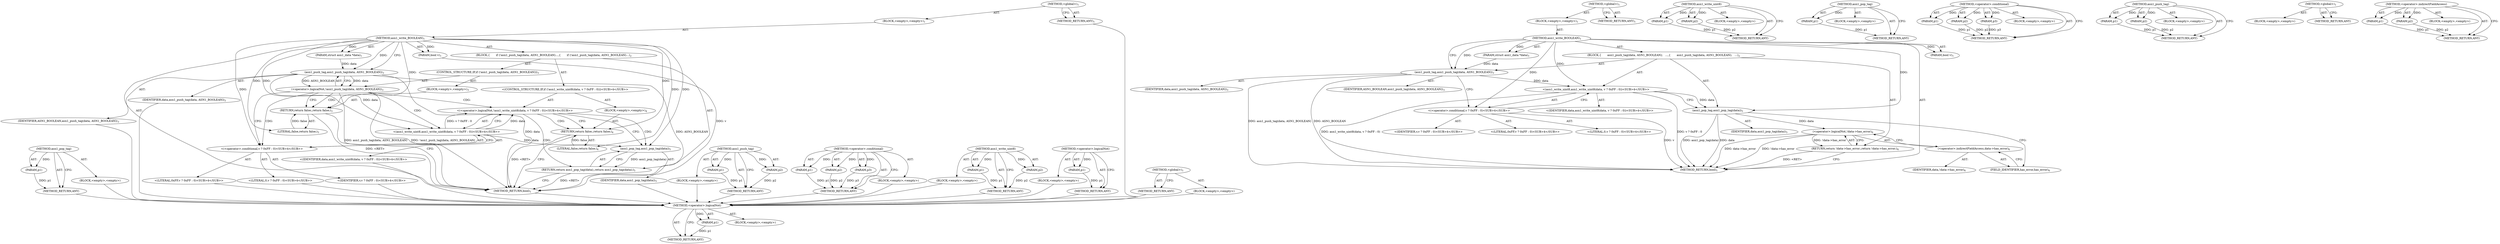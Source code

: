 digraph "&lt;global&gt;" {
vulnerable_69 [label=<(METHOD,&lt;operator&gt;.logicalNot)>];
vulnerable_70 [label=<(PARAM,p1)>];
vulnerable_71 [label=<(BLOCK,&lt;empty&gt;,&lt;empty&gt;)>];
vulnerable_72 [label=<(METHOD_RETURN,ANY)>];
vulnerable_6 [label=<(METHOD,&lt;global&gt;)<SUB>1</SUB>>];
vulnerable_7 [label=<(BLOCK,&lt;empty&gt;,&lt;empty&gt;)<SUB>1</SUB>>];
vulnerable_8 [label=<(METHOD,asn1_write_BOOLEAN)<SUB>1</SUB>>];
vulnerable_9 [label=<(PARAM,struct asn1_data *data)<SUB>1</SUB>>];
vulnerable_10 [label=<(PARAM,bool v)<SUB>1</SUB>>];
vulnerable_11 [label=<(BLOCK,{
       asn1_push_tag(data, ASN1_BOOLEAN);
   ...,{
       asn1_push_tag(data, ASN1_BOOLEAN);
   ...)<SUB>2</SUB>>];
vulnerable_12 [label=<(asn1_push_tag,asn1_push_tag(data, ASN1_BOOLEAN))<SUB>3</SUB>>];
vulnerable_13 [label=<(IDENTIFIER,data,asn1_push_tag(data, ASN1_BOOLEAN))<SUB>3</SUB>>];
vulnerable_14 [label=<(IDENTIFIER,ASN1_BOOLEAN,asn1_push_tag(data, ASN1_BOOLEAN))<SUB>3</SUB>>];
vulnerable_15 [label="<(asn1_write_uint8,asn1_write_uint8(data, v ? 0xFF : 0))<SUB>4</SUB>>"];
vulnerable_16 [label="<(IDENTIFIER,data,asn1_write_uint8(data, v ? 0xFF : 0))<SUB>4</SUB>>"];
vulnerable_17 [label="<(&lt;operator&gt;.conditional,v ? 0xFF : 0)<SUB>4</SUB>>"];
vulnerable_18 [label="<(IDENTIFIER,v,v ? 0xFF : 0)<SUB>4</SUB>>"];
vulnerable_19 [label="<(LITERAL,0xFF,v ? 0xFF : 0)<SUB>4</SUB>>"];
vulnerable_20 [label="<(LITERAL,0,v ? 0xFF : 0)<SUB>4</SUB>>"];
vulnerable_21 [label=<(asn1_pop_tag,asn1_pop_tag(data))<SUB>5</SUB>>];
vulnerable_22 [label=<(IDENTIFIER,data,asn1_pop_tag(data))<SUB>5</SUB>>];
vulnerable_23 [label=<(RETURN,return !data-&gt;has_error;,return !data-&gt;has_error;)<SUB>6</SUB>>];
vulnerable_24 [label=<(&lt;operator&gt;.logicalNot,!data-&gt;has_error)<SUB>6</SUB>>];
vulnerable_25 [label=<(&lt;operator&gt;.indirectFieldAccess,data-&gt;has_error)<SUB>6</SUB>>];
vulnerable_26 [label=<(IDENTIFIER,data,!data-&gt;has_error)<SUB>6</SUB>>];
vulnerable_27 [label=<(FIELD_IDENTIFIER,has_error,has_error)<SUB>6</SUB>>];
vulnerable_28 [label=<(METHOD_RETURN,bool)<SUB>1</SUB>>];
vulnerable_30 [label=<(METHOD_RETURN,ANY)<SUB>1</SUB>>];
vulnerable_54 [label=<(METHOD,asn1_write_uint8)>];
vulnerable_55 [label=<(PARAM,p1)>];
vulnerable_56 [label=<(PARAM,p2)>];
vulnerable_57 [label=<(BLOCK,&lt;empty&gt;,&lt;empty&gt;)>];
vulnerable_58 [label=<(METHOD_RETURN,ANY)>];
vulnerable_65 [label=<(METHOD,asn1_pop_tag)>];
vulnerable_66 [label=<(PARAM,p1)>];
vulnerable_67 [label=<(BLOCK,&lt;empty&gt;,&lt;empty&gt;)>];
vulnerable_68 [label=<(METHOD_RETURN,ANY)>];
vulnerable_59 [label=<(METHOD,&lt;operator&gt;.conditional)>];
vulnerable_60 [label=<(PARAM,p1)>];
vulnerable_61 [label=<(PARAM,p2)>];
vulnerable_62 [label=<(PARAM,p3)>];
vulnerable_63 [label=<(BLOCK,&lt;empty&gt;,&lt;empty&gt;)>];
vulnerable_64 [label=<(METHOD_RETURN,ANY)>];
vulnerable_49 [label=<(METHOD,asn1_push_tag)>];
vulnerable_50 [label=<(PARAM,p1)>];
vulnerable_51 [label=<(PARAM,p2)>];
vulnerable_52 [label=<(BLOCK,&lt;empty&gt;,&lt;empty&gt;)>];
vulnerable_53 [label=<(METHOD_RETURN,ANY)>];
vulnerable_43 [label=<(METHOD,&lt;global&gt;)<SUB>1</SUB>>];
vulnerable_44 [label=<(BLOCK,&lt;empty&gt;,&lt;empty&gt;)>];
vulnerable_45 [label=<(METHOD_RETURN,ANY)>];
vulnerable_73 [label=<(METHOD,&lt;operator&gt;.indirectFieldAccess)>];
vulnerable_74 [label=<(PARAM,p1)>];
vulnerable_75 [label=<(PARAM,p2)>];
vulnerable_76 [label=<(BLOCK,&lt;empty&gt;,&lt;empty&gt;)>];
vulnerable_77 [label=<(METHOD_RETURN,ANY)>];
fixed_75 [label=<(METHOD,asn1_pop_tag)>];
fixed_76 [label=<(PARAM,p1)>];
fixed_77 [label=<(BLOCK,&lt;empty&gt;,&lt;empty&gt;)>];
fixed_78 [label=<(METHOD_RETURN,ANY)>];
fixed_6 [label=<(METHOD,&lt;global&gt;)<SUB>1</SUB>>];
fixed_7 [label=<(BLOCK,&lt;empty&gt;,&lt;empty&gt;)<SUB>1</SUB>>];
fixed_8 [label=<(METHOD,asn1_write_BOOLEAN)<SUB>1</SUB>>];
fixed_9 [label=<(PARAM,struct asn1_data *data)<SUB>1</SUB>>];
fixed_10 [label=<(PARAM,bool v)<SUB>1</SUB>>];
fixed_11 [label=<(BLOCK,{
       if (!asn1_push_tag(data, ASN1_BOOLEAN)...,{
       if (!asn1_push_tag(data, ASN1_BOOLEAN)...)<SUB>2</SUB>>];
fixed_12 [label=<(CONTROL_STRUCTURE,IF,if (!asn1_push_tag(data, ASN1_BOOLEAN)))<SUB>3</SUB>>];
fixed_13 [label=<(&lt;operator&gt;.logicalNot,!asn1_push_tag(data, ASN1_BOOLEAN))<SUB>3</SUB>>];
fixed_14 [label=<(asn1_push_tag,asn1_push_tag(data, ASN1_BOOLEAN))<SUB>3</SUB>>];
fixed_15 [label=<(IDENTIFIER,data,asn1_push_tag(data, ASN1_BOOLEAN))<SUB>3</SUB>>];
fixed_16 [label=<(IDENTIFIER,ASN1_BOOLEAN,asn1_push_tag(data, ASN1_BOOLEAN))<SUB>3</SUB>>];
fixed_17 [label=<(BLOCK,&lt;empty&gt;,&lt;empty&gt;)<SUB>3</SUB>>];
fixed_18 [label=<(RETURN,return false;,return false;)<SUB>3</SUB>>];
fixed_19 [label=<(LITERAL,false,return false;)<SUB>3</SUB>>];
fixed_20 [label="<(CONTROL_STRUCTURE,IF,if (!asn1_write_uint8(data, v ? 0xFF : 0)))<SUB>4</SUB>>"];
fixed_21 [label="<(&lt;operator&gt;.logicalNot,!asn1_write_uint8(data, v ? 0xFF : 0))<SUB>4</SUB>>"];
fixed_22 [label="<(asn1_write_uint8,asn1_write_uint8(data, v ? 0xFF : 0))<SUB>4</SUB>>"];
fixed_23 [label="<(IDENTIFIER,data,asn1_write_uint8(data, v ? 0xFF : 0))<SUB>4</SUB>>"];
fixed_24 [label="<(&lt;operator&gt;.conditional,v ? 0xFF : 0)<SUB>4</SUB>>"];
fixed_25 [label="<(IDENTIFIER,v,v ? 0xFF : 0)<SUB>4</SUB>>"];
fixed_26 [label="<(LITERAL,0xFF,v ? 0xFF : 0)<SUB>4</SUB>>"];
fixed_27 [label="<(LITERAL,0,v ? 0xFF : 0)<SUB>4</SUB>>"];
fixed_28 [label=<(BLOCK,&lt;empty&gt;,&lt;empty&gt;)<SUB>4</SUB>>];
fixed_29 [label=<(RETURN,return false;,return false;)<SUB>4</SUB>>];
fixed_30 [label=<(LITERAL,false,return false;)<SUB>4</SUB>>];
fixed_31 [label=<(RETURN,return asn1_pop_tag(data);,return asn1_pop_tag(data);)<SUB>5</SUB>>];
fixed_32 [label=<(asn1_pop_tag,asn1_pop_tag(data))<SUB>5</SUB>>];
fixed_33 [label=<(IDENTIFIER,data,asn1_pop_tag(data))<SUB>5</SUB>>];
fixed_34 [label=<(METHOD_RETURN,bool)<SUB>1</SUB>>];
fixed_36 [label=<(METHOD_RETURN,ANY)<SUB>1</SUB>>];
fixed_59 [label=<(METHOD,asn1_push_tag)>];
fixed_60 [label=<(PARAM,p1)>];
fixed_61 [label=<(PARAM,p2)>];
fixed_62 [label=<(BLOCK,&lt;empty&gt;,&lt;empty&gt;)>];
fixed_63 [label=<(METHOD_RETURN,ANY)>];
fixed_69 [label=<(METHOD,&lt;operator&gt;.conditional)>];
fixed_70 [label=<(PARAM,p1)>];
fixed_71 [label=<(PARAM,p2)>];
fixed_72 [label=<(PARAM,p3)>];
fixed_73 [label=<(BLOCK,&lt;empty&gt;,&lt;empty&gt;)>];
fixed_74 [label=<(METHOD_RETURN,ANY)>];
fixed_64 [label=<(METHOD,asn1_write_uint8)>];
fixed_65 [label=<(PARAM,p1)>];
fixed_66 [label=<(PARAM,p2)>];
fixed_67 [label=<(BLOCK,&lt;empty&gt;,&lt;empty&gt;)>];
fixed_68 [label=<(METHOD_RETURN,ANY)>];
fixed_55 [label=<(METHOD,&lt;operator&gt;.logicalNot)>];
fixed_56 [label=<(PARAM,p1)>];
fixed_57 [label=<(BLOCK,&lt;empty&gt;,&lt;empty&gt;)>];
fixed_58 [label=<(METHOD_RETURN,ANY)>];
fixed_49 [label=<(METHOD,&lt;global&gt;)<SUB>1</SUB>>];
fixed_50 [label=<(BLOCK,&lt;empty&gt;,&lt;empty&gt;)>];
fixed_51 [label=<(METHOD_RETURN,ANY)>];
vulnerable_69 -> vulnerable_70  [key=0, label="AST: "];
vulnerable_69 -> vulnerable_70  [key=1, label="DDG: "];
vulnerable_69 -> vulnerable_71  [key=0, label="AST: "];
vulnerable_69 -> vulnerable_72  [key=0, label="AST: "];
vulnerable_69 -> vulnerable_72  [key=1, label="CFG: "];
vulnerable_70 -> vulnerable_72  [key=0, label="DDG: p1"];
vulnerable_6 -> vulnerable_7  [key=0, label="AST: "];
vulnerable_6 -> vulnerable_30  [key=0, label="AST: "];
vulnerable_6 -> vulnerable_30  [key=1, label="CFG: "];
vulnerable_7 -> vulnerable_8  [key=0, label="AST: "];
vulnerable_8 -> vulnerable_9  [key=0, label="AST: "];
vulnerable_8 -> vulnerable_9  [key=1, label="DDG: "];
vulnerable_8 -> vulnerable_10  [key=0, label="AST: "];
vulnerable_8 -> vulnerable_10  [key=1, label="DDG: "];
vulnerable_8 -> vulnerable_11  [key=0, label="AST: "];
vulnerable_8 -> vulnerable_28  [key=0, label="AST: "];
vulnerable_8 -> vulnerable_12  [key=0, label="CFG: "];
vulnerable_8 -> vulnerable_12  [key=1, label="DDG: "];
vulnerable_8 -> vulnerable_15  [key=0, label="DDG: "];
vulnerable_8 -> vulnerable_21  [key=0, label="DDG: "];
vulnerable_8 -> vulnerable_17  [key=0, label="DDG: "];
vulnerable_9 -> vulnerable_12  [key=0, label="DDG: data"];
vulnerable_11 -> vulnerable_12  [key=0, label="AST: "];
vulnerable_11 -> vulnerable_15  [key=0, label="AST: "];
vulnerable_11 -> vulnerable_21  [key=0, label="AST: "];
vulnerable_11 -> vulnerable_23  [key=0, label="AST: "];
vulnerable_12 -> vulnerable_13  [key=0, label="AST: "];
vulnerable_12 -> vulnerable_14  [key=0, label="AST: "];
vulnerable_12 -> vulnerable_17  [key=0, label="CFG: "];
vulnerable_12 -> vulnerable_28  [key=0, label="DDG: asn1_push_tag(data, ASN1_BOOLEAN)"];
vulnerable_12 -> vulnerable_28  [key=1, label="DDG: ASN1_BOOLEAN"];
vulnerable_12 -> vulnerable_15  [key=0, label="DDG: data"];
vulnerable_15 -> vulnerable_16  [key=0, label="AST: "];
vulnerable_15 -> vulnerable_17  [key=0, label="AST: "];
vulnerable_15 -> vulnerable_21  [key=0, label="CFG: "];
vulnerable_15 -> vulnerable_21  [key=1, label="DDG: data"];
vulnerable_15 -> vulnerable_28  [key=0, label="DDG: v ? 0xFF : 0"];
vulnerable_15 -> vulnerable_28  [key=1, label="DDG: asn1_write_uint8(data, v ? 0xFF : 0)"];
vulnerable_17 -> vulnerable_18  [key=0, label="AST: "];
vulnerable_17 -> vulnerable_19  [key=0, label="AST: "];
vulnerable_17 -> vulnerable_20  [key=0, label="AST: "];
vulnerable_17 -> vulnerable_15  [key=0, label="CFG: "];
vulnerable_17 -> vulnerable_28  [key=0, label="DDG: v"];
vulnerable_21 -> vulnerable_22  [key=0, label="AST: "];
vulnerable_21 -> vulnerable_27  [key=0, label="CFG: "];
vulnerable_21 -> vulnerable_28  [key=0, label="DDG: data"];
vulnerable_21 -> vulnerable_28  [key=1, label="DDG: asn1_pop_tag(data)"];
vulnerable_21 -> vulnerable_24  [key=0, label="DDG: data"];
vulnerable_23 -> vulnerable_24  [key=0, label="AST: "];
vulnerable_23 -> vulnerable_28  [key=0, label="CFG: "];
vulnerable_23 -> vulnerable_28  [key=1, label="DDG: &lt;RET&gt;"];
vulnerable_24 -> vulnerable_25  [key=0, label="AST: "];
vulnerable_24 -> vulnerable_23  [key=0, label="CFG: "];
vulnerable_24 -> vulnerable_23  [key=1, label="DDG: !data-&gt;has_error"];
vulnerable_24 -> vulnerable_28  [key=0, label="DDG: data-&gt;has_error"];
vulnerable_24 -> vulnerable_28  [key=1, label="DDG: !data-&gt;has_error"];
vulnerable_25 -> vulnerable_26  [key=0, label="AST: "];
vulnerable_25 -> vulnerable_27  [key=0, label="AST: "];
vulnerable_25 -> vulnerable_24  [key=0, label="CFG: "];
vulnerable_27 -> vulnerable_25  [key=0, label="CFG: "];
vulnerable_54 -> vulnerable_55  [key=0, label="AST: "];
vulnerable_54 -> vulnerable_55  [key=1, label="DDG: "];
vulnerable_54 -> vulnerable_57  [key=0, label="AST: "];
vulnerable_54 -> vulnerable_56  [key=0, label="AST: "];
vulnerable_54 -> vulnerable_56  [key=1, label="DDG: "];
vulnerable_54 -> vulnerable_58  [key=0, label="AST: "];
vulnerable_54 -> vulnerable_58  [key=1, label="CFG: "];
vulnerable_55 -> vulnerable_58  [key=0, label="DDG: p1"];
vulnerable_56 -> vulnerable_58  [key=0, label="DDG: p2"];
vulnerable_65 -> vulnerable_66  [key=0, label="AST: "];
vulnerable_65 -> vulnerable_66  [key=1, label="DDG: "];
vulnerable_65 -> vulnerable_67  [key=0, label="AST: "];
vulnerable_65 -> vulnerable_68  [key=0, label="AST: "];
vulnerable_65 -> vulnerable_68  [key=1, label="CFG: "];
vulnerable_66 -> vulnerable_68  [key=0, label="DDG: p1"];
vulnerable_59 -> vulnerable_60  [key=0, label="AST: "];
vulnerable_59 -> vulnerable_60  [key=1, label="DDG: "];
vulnerable_59 -> vulnerable_63  [key=0, label="AST: "];
vulnerable_59 -> vulnerable_61  [key=0, label="AST: "];
vulnerable_59 -> vulnerable_61  [key=1, label="DDG: "];
vulnerable_59 -> vulnerable_64  [key=0, label="AST: "];
vulnerable_59 -> vulnerable_64  [key=1, label="CFG: "];
vulnerable_59 -> vulnerable_62  [key=0, label="AST: "];
vulnerable_59 -> vulnerable_62  [key=1, label="DDG: "];
vulnerable_60 -> vulnerable_64  [key=0, label="DDG: p1"];
vulnerable_61 -> vulnerable_64  [key=0, label="DDG: p2"];
vulnerable_62 -> vulnerable_64  [key=0, label="DDG: p3"];
vulnerable_49 -> vulnerable_50  [key=0, label="AST: "];
vulnerable_49 -> vulnerable_50  [key=1, label="DDG: "];
vulnerable_49 -> vulnerable_52  [key=0, label="AST: "];
vulnerable_49 -> vulnerable_51  [key=0, label="AST: "];
vulnerable_49 -> vulnerable_51  [key=1, label="DDG: "];
vulnerable_49 -> vulnerable_53  [key=0, label="AST: "];
vulnerable_49 -> vulnerable_53  [key=1, label="CFG: "];
vulnerable_50 -> vulnerable_53  [key=0, label="DDG: p1"];
vulnerable_51 -> vulnerable_53  [key=0, label="DDG: p2"];
vulnerable_43 -> vulnerable_44  [key=0, label="AST: "];
vulnerable_43 -> vulnerable_45  [key=0, label="AST: "];
vulnerable_43 -> vulnerable_45  [key=1, label="CFG: "];
vulnerable_73 -> vulnerable_74  [key=0, label="AST: "];
vulnerable_73 -> vulnerable_74  [key=1, label="DDG: "];
vulnerable_73 -> vulnerable_76  [key=0, label="AST: "];
vulnerable_73 -> vulnerable_75  [key=0, label="AST: "];
vulnerable_73 -> vulnerable_75  [key=1, label="DDG: "];
vulnerable_73 -> vulnerable_77  [key=0, label="AST: "];
vulnerable_73 -> vulnerable_77  [key=1, label="CFG: "];
vulnerable_74 -> vulnerable_77  [key=0, label="DDG: p1"];
vulnerable_75 -> vulnerable_77  [key=0, label="DDG: p2"];
fixed_75 -> fixed_76  [key=0, label="AST: "];
fixed_75 -> fixed_76  [key=1, label="DDG: "];
fixed_75 -> fixed_77  [key=0, label="AST: "];
fixed_75 -> fixed_78  [key=0, label="AST: "];
fixed_75 -> fixed_78  [key=1, label="CFG: "];
fixed_76 -> fixed_78  [key=0, label="DDG: p1"];
fixed_77 -> vulnerable_69  [key=0];
fixed_78 -> vulnerable_69  [key=0];
fixed_6 -> fixed_7  [key=0, label="AST: "];
fixed_6 -> fixed_36  [key=0, label="AST: "];
fixed_6 -> fixed_36  [key=1, label="CFG: "];
fixed_7 -> fixed_8  [key=0, label="AST: "];
fixed_8 -> fixed_9  [key=0, label="AST: "];
fixed_8 -> fixed_9  [key=1, label="DDG: "];
fixed_8 -> fixed_10  [key=0, label="AST: "];
fixed_8 -> fixed_10  [key=1, label="DDG: "];
fixed_8 -> fixed_11  [key=0, label="AST: "];
fixed_8 -> fixed_34  [key=0, label="AST: "];
fixed_8 -> fixed_14  [key=0, label="CFG: "];
fixed_8 -> fixed_14  [key=1, label="DDG: "];
fixed_8 -> fixed_18  [key=0, label="DDG: "];
fixed_8 -> fixed_29  [key=0, label="DDG: "];
fixed_8 -> fixed_32  [key=0, label="DDG: "];
fixed_8 -> fixed_19  [key=0, label="DDG: "];
fixed_8 -> fixed_22  [key=0, label="DDG: "];
fixed_8 -> fixed_30  [key=0, label="DDG: "];
fixed_8 -> fixed_24  [key=0, label="DDG: "];
fixed_9 -> fixed_14  [key=0, label="DDG: data"];
fixed_10 -> fixed_34  [key=0, label="DDG: v"];
fixed_11 -> fixed_12  [key=0, label="AST: "];
fixed_11 -> fixed_20  [key=0, label="AST: "];
fixed_11 -> fixed_31  [key=0, label="AST: "];
fixed_12 -> fixed_13  [key=0, label="AST: "];
fixed_12 -> fixed_17  [key=0, label="AST: "];
fixed_13 -> fixed_14  [key=0, label="AST: "];
fixed_13 -> fixed_18  [key=0, label="CFG: "];
fixed_13 -> fixed_18  [key=1, label="CDG: "];
fixed_13 -> fixed_24  [key=0, label="CFG: "];
fixed_13 -> fixed_24  [key=1, label="CDG: "];
fixed_13 -> fixed_34  [key=0, label="DDG: asn1_push_tag(data, ASN1_BOOLEAN)"];
fixed_13 -> fixed_34  [key=1, label="DDG: !asn1_push_tag(data, ASN1_BOOLEAN)"];
fixed_13 -> fixed_21  [key=0, label="CDG: "];
fixed_13 -> fixed_22  [key=0, label="CDG: "];
fixed_14 -> fixed_15  [key=0, label="AST: "];
fixed_14 -> fixed_16  [key=0, label="AST: "];
fixed_14 -> fixed_13  [key=0, label="CFG: "];
fixed_14 -> fixed_13  [key=1, label="DDG: data"];
fixed_14 -> fixed_13  [key=2, label="DDG: ASN1_BOOLEAN"];
fixed_14 -> fixed_34  [key=0, label="DDG: data"];
fixed_14 -> fixed_34  [key=1, label="DDG: ASN1_BOOLEAN"];
fixed_14 -> fixed_22  [key=0, label="DDG: data"];
fixed_15 -> vulnerable_69  [key=0];
fixed_16 -> vulnerable_69  [key=0];
fixed_17 -> fixed_18  [key=0, label="AST: "];
fixed_18 -> fixed_19  [key=0, label="AST: "];
fixed_18 -> fixed_34  [key=0, label="CFG: "];
fixed_18 -> fixed_34  [key=1, label="DDG: &lt;RET&gt;"];
fixed_19 -> fixed_18  [key=0, label="DDG: false"];
fixed_20 -> fixed_21  [key=0, label="AST: "];
fixed_20 -> fixed_28  [key=0, label="AST: "];
fixed_21 -> fixed_22  [key=0, label="AST: "];
fixed_21 -> fixed_29  [key=0, label="CFG: "];
fixed_21 -> fixed_29  [key=1, label="CDG: "];
fixed_21 -> fixed_32  [key=0, label="CFG: "];
fixed_21 -> fixed_32  [key=1, label="CDG: "];
fixed_21 -> fixed_31  [key=0, label="CDG: "];
fixed_22 -> fixed_23  [key=0, label="AST: "];
fixed_22 -> fixed_24  [key=0, label="AST: "];
fixed_22 -> fixed_21  [key=0, label="CFG: "];
fixed_22 -> fixed_21  [key=1, label="DDG: data"];
fixed_22 -> fixed_21  [key=2, label="DDG: v ? 0xFF : 0"];
fixed_22 -> fixed_32  [key=0, label="DDG: data"];
fixed_23 -> vulnerable_69  [key=0];
fixed_24 -> fixed_25  [key=0, label="AST: "];
fixed_24 -> fixed_26  [key=0, label="AST: "];
fixed_24 -> fixed_27  [key=0, label="AST: "];
fixed_24 -> fixed_22  [key=0, label="CFG: "];
fixed_25 -> vulnerable_69  [key=0];
fixed_26 -> vulnerable_69  [key=0];
fixed_27 -> vulnerable_69  [key=0];
fixed_28 -> fixed_29  [key=0, label="AST: "];
fixed_29 -> fixed_30  [key=0, label="AST: "];
fixed_29 -> fixed_34  [key=0, label="CFG: "];
fixed_29 -> fixed_34  [key=1, label="DDG: &lt;RET&gt;"];
fixed_30 -> fixed_29  [key=0, label="DDG: false"];
fixed_31 -> fixed_32  [key=0, label="AST: "];
fixed_31 -> fixed_34  [key=0, label="CFG: "];
fixed_31 -> fixed_34  [key=1, label="DDG: &lt;RET&gt;"];
fixed_32 -> fixed_33  [key=0, label="AST: "];
fixed_32 -> fixed_31  [key=0, label="CFG: "];
fixed_32 -> fixed_31  [key=1, label="DDG: asn1_pop_tag(data)"];
fixed_33 -> vulnerable_69  [key=0];
fixed_34 -> vulnerable_69  [key=0];
fixed_36 -> vulnerable_69  [key=0];
fixed_59 -> fixed_60  [key=0, label="AST: "];
fixed_59 -> fixed_60  [key=1, label="DDG: "];
fixed_59 -> fixed_62  [key=0, label="AST: "];
fixed_59 -> fixed_61  [key=0, label="AST: "];
fixed_59 -> fixed_61  [key=1, label="DDG: "];
fixed_59 -> fixed_63  [key=0, label="AST: "];
fixed_59 -> fixed_63  [key=1, label="CFG: "];
fixed_60 -> fixed_63  [key=0, label="DDG: p1"];
fixed_61 -> fixed_63  [key=0, label="DDG: p2"];
fixed_62 -> vulnerable_69  [key=0];
fixed_63 -> vulnerable_69  [key=0];
fixed_69 -> fixed_70  [key=0, label="AST: "];
fixed_69 -> fixed_70  [key=1, label="DDG: "];
fixed_69 -> fixed_73  [key=0, label="AST: "];
fixed_69 -> fixed_71  [key=0, label="AST: "];
fixed_69 -> fixed_71  [key=1, label="DDG: "];
fixed_69 -> fixed_74  [key=0, label="AST: "];
fixed_69 -> fixed_74  [key=1, label="CFG: "];
fixed_69 -> fixed_72  [key=0, label="AST: "];
fixed_69 -> fixed_72  [key=1, label="DDG: "];
fixed_70 -> fixed_74  [key=0, label="DDG: p1"];
fixed_71 -> fixed_74  [key=0, label="DDG: p2"];
fixed_72 -> fixed_74  [key=0, label="DDG: p3"];
fixed_73 -> vulnerable_69  [key=0];
fixed_74 -> vulnerable_69  [key=0];
fixed_64 -> fixed_65  [key=0, label="AST: "];
fixed_64 -> fixed_65  [key=1, label="DDG: "];
fixed_64 -> fixed_67  [key=0, label="AST: "];
fixed_64 -> fixed_66  [key=0, label="AST: "];
fixed_64 -> fixed_66  [key=1, label="DDG: "];
fixed_64 -> fixed_68  [key=0, label="AST: "];
fixed_64 -> fixed_68  [key=1, label="CFG: "];
fixed_65 -> fixed_68  [key=0, label="DDG: p1"];
fixed_66 -> fixed_68  [key=0, label="DDG: p2"];
fixed_67 -> vulnerable_69  [key=0];
fixed_68 -> vulnerable_69  [key=0];
fixed_55 -> fixed_56  [key=0, label="AST: "];
fixed_55 -> fixed_56  [key=1, label="DDG: "];
fixed_55 -> fixed_57  [key=0, label="AST: "];
fixed_55 -> fixed_58  [key=0, label="AST: "];
fixed_55 -> fixed_58  [key=1, label="CFG: "];
fixed_56 -> fixed_58  [key=0, label="DDG: p1"];
fixed_57 -> vulnerable_69  [key=0];
fixed_58 -> vulnerable_69  [key=0];
fixed_49 -> fixed_50  [key=0, label="AST: "];
fixed_49 -> fixed_51  [key=0, label="AST: "];
fixed_49 -> fixed_51  [key=1, label="CFG: "];
fixed_50 -> vulnerable_69  [key=0];
fixed_51 -> vulnerable_69  [key=0];
}
